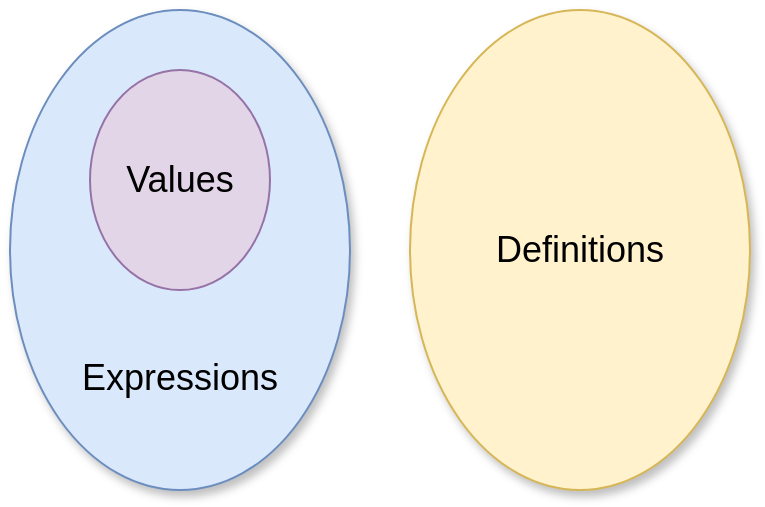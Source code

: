 <mxfile version="10.9.5" type="device"><diagram id="s3nf63ilDBxGlP_fbM-O" name="Page-1"><mxGraphModel dx="946" dy="682" grid="1" gridSize="10" guides="1" tooltips="1" connect="1" arrows="1" fold="1" page="1" pageScale="1" pageWidth="827" pageHeight="1169" math="0" shadow="0"><root><mxCell id="0"/><mxCell id="1" parent="0"/><mxCell id="wK9lj_w6YZSvH_IgZKH2-1" value="&lt;font style=&quot;font-size: 18px&quot;&gt;&lt;br&gt;&lt;br&gt;&lt;br&gt;&lt;br&gt;&lt;br&gt;&lt;br&gt;Expressions&lt;/font&gt;" style="ellipse;whiteSpace=wrap;html=1;fillColor=#dae8fc;strokeColor=#6c8ebf;shadow=1;" vertex="1" parent="1"><mxGeometry x="170" y="130" width="170" height="240" as="geometry"/></mxCell><mxCell id="wK9lj_w6YZSvH_IgZKH2-2" value="&lt;font style=&quot;font-size: 18px&quot;&gt;Values&lt;/font&gt;" style="ellipse;whiteSpace=wrap;html=1;fillColor=#e1d5e7;strokeColor=#9673a6;" vertex="1" parent="1"><mxGeometry x="210" y="160" width="90" height="110" as="geometry"/></mxCell><mxCell id="wK9lj_w6YZSvH_IgZKH2-3" value="&lt;font style=&quot;font-size: 18px&quot;&gt;Definitions&lt;/font&gt;" style="ellipse;whiteSpace=wrap;html=1;fillColor=#fff2cc;strokeColor=#d6b656;shadow=1;" vertex="1" parent="1"><mxGeometry x="370" y="130" width="170" height="240" as="geometry"/></mxCell></root></mxGraphModel></diagram></mxfile>